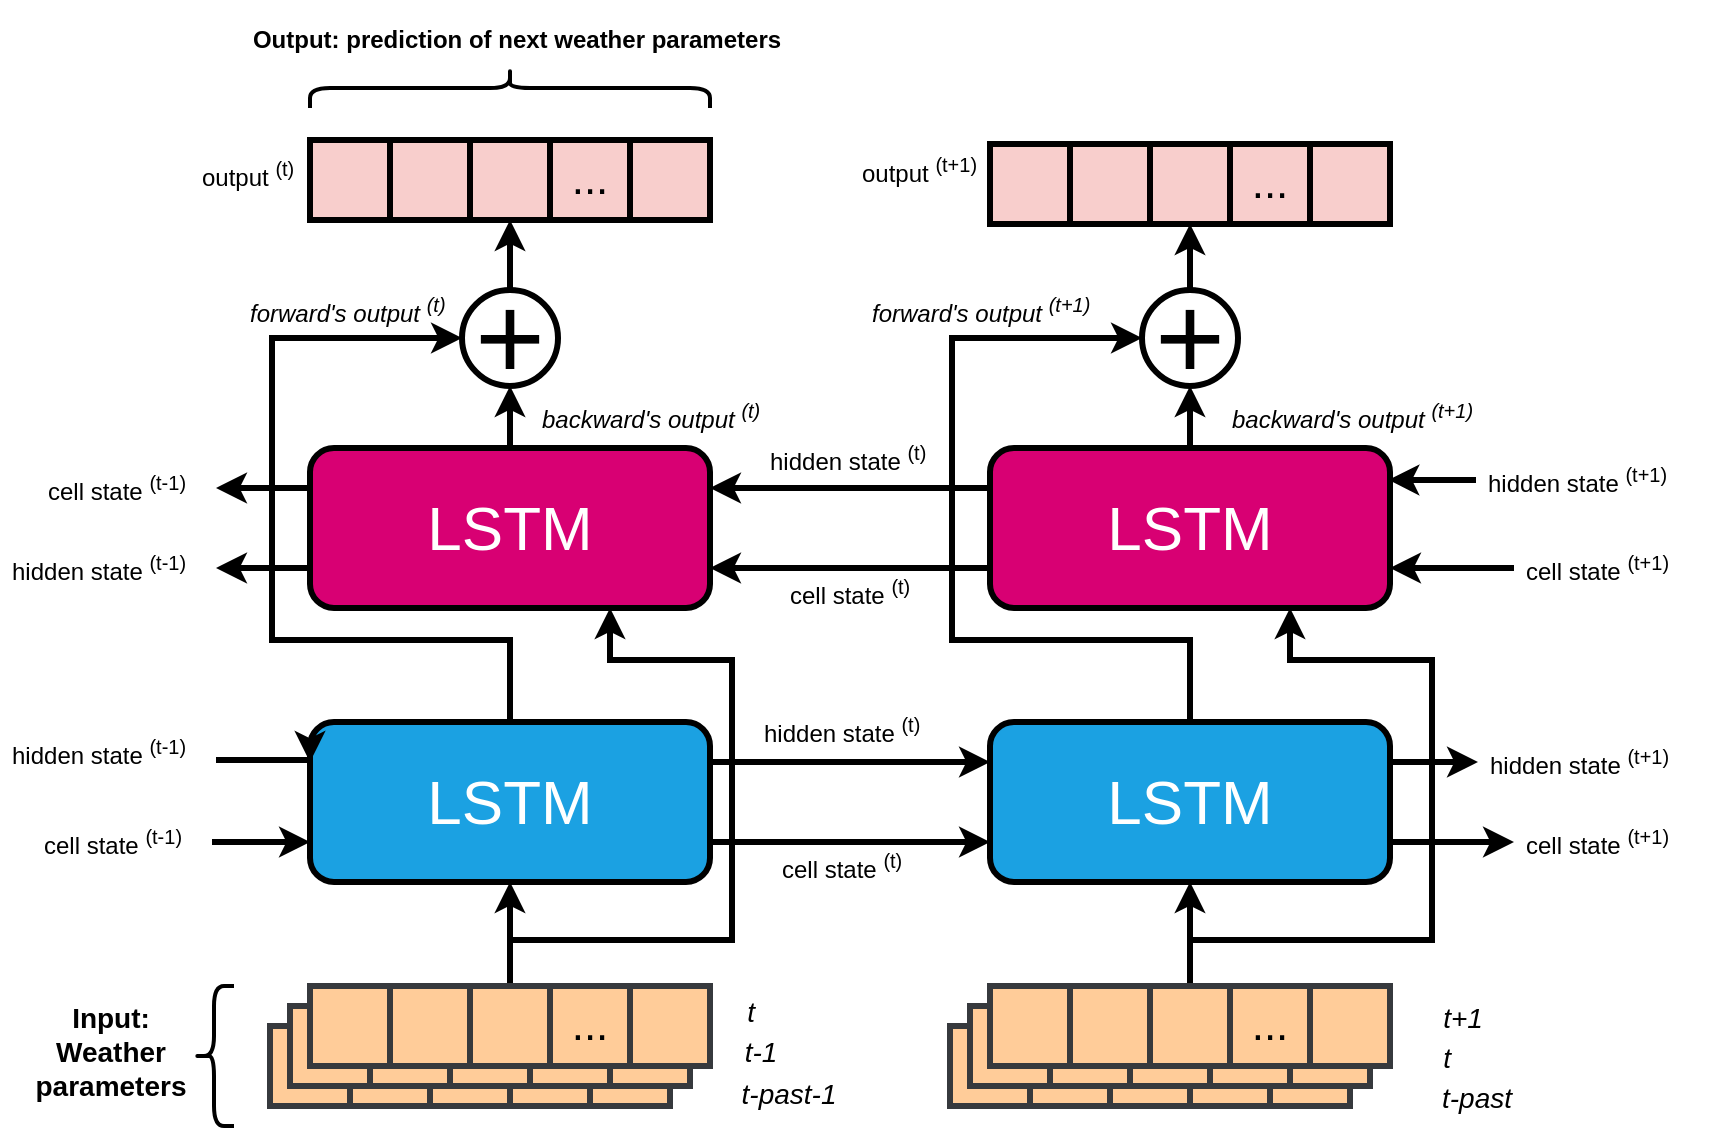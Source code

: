 <mxfile version="24.6.5" type="github">
  <diagram name="Page-1" id="JpoXEmjwx3s81L33Zo7t">
    <mxGraphModel dx="939" dy="1647" grid="1" gridSize="10" guides="1" tooltips="1" connect="1" arrows="1" fold="1" page="1" pageScale="1" pageWidth="850" pageHeight="1100" math="0" shadow="0">
      <root>
        <mxCell id="0" />
        <mxCell id="1" parent="0" />
        <mxCell id="_dPsaGTP_VTnaxgHXUii-1" value="" style="rounded=0;whiteSpace=wrap;html=1;strokeWidth=3;fillColor=#ffcc99;strokeColor=#36393d;" parent="1" vertex="1">
          <mxGeometry x="139" y="473" width="40" height="40" as="geometry" />
        </mxCell>
        <mxCell id="_dPsaGTP_VTnaxgHXUii-2" value="" style="rounded=0;whiteSpace=wrap;html=1;strokeWidth=3;fillColor=#ffcc99;strokeColor=#36393d;" parent="1" vertex="1">
          <mxGeometry x="179" y="473" width="40" height="40" as="geometry" />
        </mxCell>
        <mxCell id="_dPsaGTP_VTnaxgHXUii-3" value="" style="rounded=0;whiteSpace=wrap;html=1;strokeWidth=3;fillColor=#ffcc99;strokeColor=#36393d;" parent="1" vertex="1">
          <mxGeometry x="219" y="473" width="40" height="40" as="geometry" />
        </mxCell>
        <mxCell id="_dPsaGTP_VTnaxgHXUii-4" value="" style="rounded=0;whiteSpace=wrap;html=1;strokeWidth=3;fillColor=#ffcc99;strokeColor=#36393d;" parent="1" vertex="1">
          <mxGeometry x="259" y="473" width="40" height="40" as="geometry" />
        </mxCell>
        <mxCell id="_dPsaGTP_VTnaxgHXUii-5" value="" style="rounded=0;whiteSpace=wrap;html=1;strokeWidth=3;fillColor=#ffcc99;strokeColor=#36393d;" parent="1" vertex="1">
          <mxGeometry x="299" y="473" width="40" height="40" as="geometry" />
        </mxCell>
        <mxCell id="_dPsaGTP_VTnaxgHXUii-7" value="" style="rounded=0;whiteSpace=wrap;html=1;strokeWidth=3;fillColor=#ffcc99;strokeColor=#36393d;" parent="1" vertex="1">
          <mxGeometry x="149" y="463" width="40" height="40" as="geometry" />
        </mxCell>
        <mxCell id="_dPsaGTP_VTnaxgHXUii-8" value="" style="rounded=0;whiteSpace=wrap;html=1;strokeWidth=3;fillColor=#ffcc99;strokeColor=#36393d;" parent="1" vertex="1">
          <mxGeometry x="189" y="463" width="40" height="40" as="geometry" />
        </mxCell>
        <mxCell id="_dPsaGTP_VTnaxgHXUii-9" value="" style="rounded=0;whiteSpace=wrap;html=1;strokeWidth=3;fillColor=#ffcc99;strokeColor=#36393d;" parent="1" vertex="1">
          <mxGeometry x="229" y="463" width="40" height="40" as="geometry" />
        </mxCell>
        <mxCell id="_dPsaGTP_VTnaxgHXUii-10" value="" style="rounded=0;whiteSpace=wrap;html=1;strokeWidth=3;fillColor=#ffcc99;strokeColor=#36393d;" parent="1" vertex="1">
          <mxGeometry x="269" y="463" width="40" height="40" as="geometry" />
        </mxCell>
        <mxCell id="_dPsaGTP_VTnaxgHXUii-11" value="" style="rounded=0;whiteSpace=wrap;html=1;strokeWidth=3;fillColor=#ffcc99;strokeColor=#36393d;" parent="1" vertex="1">
          <mxGeometry x="309" y="463" width="40" height="40" as="geometry" />
        </mxCell>
        <mxCell id="_dPsaGTP_VTnaxgHXUii-12" value="" style="rounded=0;whiteSpace=wrap;html=1;strokeWidth=3;fillColor=#ffcc99;strokeColor=#36393d;" parent="1" vertex="1">
          <mxGeometry x="159" y="453" width="40" height="40" as="geometry" />
        </mxCell>
        <mxCell id="_dPsaGTP_VTnaxgHXUii-13" value="" style="rounded=0;whiteSpace=wrap;html=1;strokeWidth=3;fillColor=#ffcc99;strokeColor=#36393d;" parent="1" vertex="1">
          <mxGeometry x="199" y="453" width="40" height="40" as="geometry" />
        </mxCell>
        <mxCell id="mDbywhmfTmgD9kSUNLuT-66" style="edgeStyle=orthogonalEdgeStyle;rounded=0;orthogonalLoop=1;jettySize=auto;html=1;exitX=0.5;exitY=0;exitDx=0;exitDy=0;entryX=0.5;entryY=1;entryDx=0;entryDy=0;strokeWidth=3;" edge="1" parent="1" source="_dPsaGTP_VTnaxgHXUii-14" target="_dPsaGTP_VTnaxgHXUii-17">
          <mxGeometry relative="1" as="geometry" />
        </mxCell>
        <mxCell id="mDbywhmfTmgD9kSUNLuT-156" style="edgeStyle=orthogonalEdgeStyle;rounded=0;orthogonalLoop=1;jettySize=auto;html=1;exitX=0.5;exitY=0;exitDx=0;exitDy=0;entryX=0.75;entryY=1;entryDx=0;entryDy=0;strokeWidth=3;" edge="1" parent="1" source="_dPsaGTP_VTnaxgHXUii-14" target="mDbywhmfTmgD9kSUNLuT-36">
          <mxGeometry relative="1" as="geometry">
            <Array as="points">
              <mxPoint x="259" y="430" />
              <mxPoint x="370" y="430" />
              <mxPoint x="370" y="290" />
              <mxPoint x="309" y="290" />
            </Array>
          </mxGeometry>
        </mxCell>
        <mxCell id="_dPsaGTP_VTnaxgHXUii-14" value="" style="rounded=0;whiteSpace=wrap;html=1;strokeWidth=3;fillColor=#ffcc99;strokeColor=#36393d;" parent="1" vertex="1">
          <mxGeometry x="239" y="453" width="40" height="40" as="geometry" />
        </mxCell>
        <mxCell id="_dPsaGTP_VTnaxgHXUii-15" value="..." style="rounded=0;whiteSpace=wrap;html=1;strokeWidth=3;fontSize=22;fillColor=#ffcc99;strokeColor=#36393d;" parent="1" vertex="1">
          <mxGeometry x="279" y="453" width="40" height="40" as="geometry" />
        </mxCell>
        <mxCell id="_dPsaGTP_VTnaxgHXUii-16" value="" style="rounded=0;whiteSpace=wrap;html=1;strokeWidth=3;fillColor=#ffcc99;strokeColor=#36393d;" parent="1" vertex="1">
          <mxGeometry x="319" y="453" width="40" height="40" as="geometry" />
        </mxCell>
        <mxCell id="mDbywhmfTmgD9kSUNLuT-110" style="edgeStyle=orthogonalEdgeStyle;rounded=0;orthogonalLoop=1;jettySize=auto;html=1;exitX=1;exitY=0.75;exitDx=0;exitDy=0;entryX=0;entryY=0.75;entryDx=0;entryDy=0;strokeWidth=3;" edge="1" parent="1" source="_dPsaGTP_VTnaxgHXUii-17" target="_dPsaGTP_VTnaxgHXUii-80">
          <mxGeometry relative="1" as="geometry" />
        </mxCell>
        <mxCell id="mDbywhmfTmgD9kSUNLuT-138" style="edgeStyle=orthogonalEdgeStyle;rounded=0;orthogonalLoop=1;jettySize=auto;html=1;entryX=0;entryY=0.5;entryDx=0;entryDy=0;strokeWidth=3;" edge="1" parent="1" source="_dPsaGTP_VTnaxgHXUii-17" target="mDbywhmfTmgD9kSUNLuT-64">
          <mxGeometry relative="1" as="geometry">
            <Array as="points">
              <mxPoint x="259" y="280" />
              <mxPoint x="140" y="280" />
              <mxPoint x="140" y="129" />
            </Array>
          </mxGeometry>
        </mxCell>
        <mxCell id="_dPsaGTP_VTnaxgHXUii-17" value="LSTM" style="rounded=1;whiteSpace=wrap;html=1;strokeWidth=3;fontSize=31;fillColor=#1ba1e2;fontColor=#ffffff;strokeColor=#000000;" parent="1" vertex="1">
          <mxGeometry x="159" y="321" width="200" height="80" as="geometry" />
        </mxCell>
        <mxCell id="_dPsaGTP_VTnaxgHXUii-64" value="t" style="text;strokeColor=none;fillColor=none;html=1;fontSize=14;fontStyle=2;verticalAlign=middle;align=center;" parent="1" vertex="1">
          <mxGeometry x="329" y="446" width="100" height="40" as="geometry" />
        </mxCell>
        <mxCell id="_dPsaGTP_VTnaxgHXUii-69" value="" style="shape=curlyBracket;whiteSpace=wrap;html=1;rounded=1;labelPosition=left;verticalLabelPosition=middle;align=right;verticalAlign=middle;fontStyle=0;strokeWidth=2;" parent="1" vertex="1">
          <mxGeometry x="101" y="453" width="20" height="70" as="geometry" />
        </mxCell>
        <mxCell id="mDbywhmfTmgD9kSUNLuT-112" style="edgeStyle=orthogonalEdgeStyle;rounded=0;orthogonalLoop=1;jettySize=auto;html=1;entryX=0;entryY=0.75;entryDx=0;entryDy=0;strokeWidth=3;" edge="1" parent="1" source="_dPsaGTP_VTnaxgHXUii-70" target="_dPsaGTP_VTnaxgHXUii-17">
          <mxGeometry relative="1" as="geometry" />
        </mxCell>
        <mxCell id="_dPsaGTP_VTnaxgHXUii-70" value="cell state &lt;sup&gt;(t-1)&lt;/sup&gt;" style="text;strokeColor=none;fillColor=none;align=left;verticalAlign=middle;spacingLeft=4;spacingRight=4;overflow=hidden;points=[[0,0.5],[1,0.5]];portConstraint=eastwest;rotatable=0;whiteSpace=wrap;html=1;" parent="1" vertex="1">
          <mxGeometry x="20" y="366" width="90" height="30" as="geometry" />
        </mxCell>
        <mxCell id="mDbywhmfTmgD9kSUNLuT-113" style="edgeStyle=orthogonalEdgeStyle;rounded=0;orthogonalLoop=1;jettySize=auto;html=1;entryX=0;entryY=0.25;entryDx=0;entryDy=0;strokeWidth=3;" edge="1" parent="1" source="_dPsaGTP_VTnaxgHXUii-71" target="_dPsaGTP_VTnaxgHXUii-17">
          <mxGeometry relative="1" as="geometry">
            <Array as="points">
              <mxPoint x="85" y="340" />
              <mxPoint x="159" y="340" />
            </Array>
          </mxGeometry>
        </mxCell>
        <mxCell id="_dPsaGTP_VTnaxgHXUii-71" value="hidden state &lt;sup&gt;(t-1)&lt;/sup&gt;" style="text;strokeColor=none;fillColor=none;align=left;verticalAlign=middle;spacingLeft=4;spacingRight=4;overflow=hidden;points=[[0,0.5],[1,0.5]];portConstraint=eastwest;rotatable=0;whiteSpace=wrap;html=1;" parent="1" vertex="1">
          <mxGeometry x="4" y="321" width="108" height="30" as="geometry" />
        </mxCell>
        <mxCell id="mDbywhmfTmgD9kSUNLuT-134" style="edgeStyle=orthogonalEdgeStyle;rounded=0;orthogonalLoop=1;jettySize=auto;html=1;entryX=0;entryY=0.5;entryDx=0;entryDy=0;strokeWidth=3;" edge="1" parent="1" source="_dPsaGTP_VTnaxgHXUii-80" target="mDbywhmfTmgD9kSUNLuT-127">
          <mxGeometry relative="1" as="geometry">
            <Array as="points">
              <mxPoint x="599" y="280" />
              <mxPoint x="480" y="280" />
              <mxPoint x="480" y="129" />
            </Array>
          </mxGeometry>
        </mxCell>
        <mxCell id="mDbywhmfTmgD9kSUNLuT-136" style="edgeStyle=orthogonalEdgeStyle;rounded=0;orthogonalLoop=1;jettySize=auto;html=1;exitX=1;exitY=0.25;exitDx=0;exitDy=0;strokeWidth=3;" edge="1" parent="1" source="_dPsaGTP_VTnaxgHXUii-80" target="mDbywhmfTmgD9kSUNLuT-135">
          <mxGeometry relative="1" as="geometry" />
        </mxCell>
        <mxCell id="mDbywhmfTmgD9kSUNLuT-137" style="edgeStyle=orthogonalEdgeStyle;rounded=0;orthogonalLoop=1;jettySize=auto;html=1;exitX=1;exitY=0.75;exitDx=0;exitDy=0;strokeWidth=3;" edge="1" parent="1" source="_dPsaGTP_VTnaxgHXUii-80" target="_dPsaGTP_VTnaxgHXUii-110">
          <mxGeometry relative="1" as="geometry" />
        </mxCell>
        <mxCell id="_dPsaGTP_VTnaxgHXUii-80" value="LSTM" style="rounded=1;whiteSpace=wrap;html=1;strokeWidth=3;fontSize=31;fillColor=#1ba1e2;fontColor=#ffffff;strokeColor=#000000;" parent="1" vertex="1">
          <mxGeometry x="499" y="321" width="200" height="80" as="geometry" />
        </mxCell>
        <mxCell id="_dPsaGTP_VTnaxgHXUii-89" value="" style="rounded=0;whiteSpace=wrap;html=1;strokeWidth=3;fillColor=#ffcc99;strokeColor=#36393d;" parent="1" vertex="1">
          <mxGeometry x="479" y="473" width="40" height="40" as="geometry" />
        </mxCell>
        <mxCell id="_dPsaGTP_VTnaxgHXUii-90" value="" style="rounded=0;whiteSpace=wrap;html=1;strokeWidth=3;fillColor=#ffcc99;strokeColor=#36393d;" parent="1" vertex="1">
          <mxGeometry x="519" y="473" width="40" height="40" as="geometry" />
        </mxCell>
        <mxCell id="_dPsaGTP_VTnaxgHXUii-91" value="" style="rounded=0;whiteSpace=wrap;html=1;strokeWidth=3;fillColor=#ffcc99;strokeColor=#36393d;" parent="1" vertex="1">
          <mxGeometry x="559" y="473" width="40" height="40" as="geometry" />
        </mxCell>
        <mxCell id="_dPsaGTP_VTnaxgHXUii-92" value="" style="rounded=0;whiteSpace=wrap;html=1;strokeWidth=3;fillColor=#ffcc99;strokeColor=#36393d;" parent="1" vertex="1">
          <mxGeometry x="599" y="473" width="40" height="40" as="geometry" />
        </mxCell>
        <mxCell id="_dPsaGTP_VTnaxgHXUii-93" value="" style="rounded=0;whiteSpace=wrap;html=1;strokeWidth=3;fillColor=#ffcc99;strokeColor=#36393d;" parent="1" vertex="1">
          <mxGeometry x="639" y="473" width="40" height="40" as="geometry" />
        </mxCell>
        <mxCell id="_dPsaGTP_VTnaxgHXUii-94" value="" style="rounded=0;whiteSpace=wrap;html=1;strokeWidth=3;fillColor=#ffcc99;strokeColor=#36393d;" parent="1" vertex="1">
          <mxGeometry x="489" y="463" width="40" height="40" as="geometry" />
        </mxCell>
        <mxCell id="_dPsaGTP_VTnaxgHXUii-95" value="" style="rounded=0;whiteSpace=wrap;html=1;strokeWidth=3;fillColor=#ffcc99;strokeColor=#36393d;" parent="1" vertex="1">
          <mxGeometry x="529" y="463" width="40" height="40" as="geometry" />
        </mxCell>
        <mxCell id="_dPsaGTP_VTnaxgHXUii-96" value="" style="rounded=0;whiteSpace=wrap;html=1;strokeWidth=3;fillColor=#ffcc99;strokeColor=#36393d;" parent="1" vertex="1">
          <mxGeometry x="569" y="463" width="40" height="40" as="geometry" />
        </mxCell>
        <mxCell id="_dPsaGTP_VTnaxgHXUii-97" value="" style="rounded=0;whiteSpace=wrap;html=1;strokeWidth=3;fillColor=#ffcc99;strokeColor=#36393d;" parent="1" vertex="1">
          <mxGeometry x="609" y="463" width="40" height="40" as="geometry" />
        </mxCell>
        <mxCell id="_dPsaGTP_VTnaxgHXUii-98" value="" style="rounded=0;whiteSpace=wrap;html=1;strokeWidth=3;fillColor=#ffcc99;strokeColor=#36393d;" parent="1" vertex="1">
          <mxGeometry x="649" y="463" width="40" height="40" as="geometry" />
        </mxCell>
        <mxCell id="_dPsaGTP_VTnaxgHXUii-99" value="" style="rounded=0;whiteSpace=wrap;html=1;strokeWidth=3;fillColor=#ffcc99;strokeColor=#36393d;" parent="1" vertex="1">
          <mxGeometry x="499" y="453" width="40" height="40" as="geometry" />
        </mxCell>
        <mxCell id="_dPsaGTP_VTnaxgHXUii-100" value="" style="rounded=0;whiteSpace=wrap;html=1;strokeWidth=3;fillColor=#ffcc99;strokeColor=#36393d;" parent="1" vertex="1">
          <mxGeometry x="539" y="453" width="40" height="40" as="geometry" />
        </mxCell>
        <mxCell id="mDbywhmfTmgD9kSUNLuT-65" style="edgeStyle=orthogonalEdgeStyle;rounded=0;orthogonalLoop=1;jettySize=auto;html=1;entryX=0.5;entryY=1;entryDx=0;entryDy=0;strokeWidth=3;" edge="1" parent="1" source="_dPsaGTP_VTnaxgHXUii-101" target="_dPsaGTP_VTnaxgHXUii-80">
          <mxGeometry relative="1" as="geometry" />
        </mxCell>
        <mxCell id="mDbywhmfTmgD9kSUNLuT-157" style="edgeStyle=orthogonalEdgeStyle;rounded=0;orthogonalLoop=1;jettySize=auto;html=1;exitX=0.5;exitY=0;exitDx=0;exitDy=0;entryX=0.75;entryY=1;entryDx=0;entryDy=0;strokeWidth=3;" edge="1" parent="1" source="_dPsaGTP_VTnaxgHXUii-101" target="mDbywhmfTmgD9kSUNLuT-34">
          <mxGeometry relative="1" as="geometry">
            <Array as="points">
              <mxPoint x="599" y="430" />
              <mxPoint x="720" y="430" />
              <mxPoint x="720" y="290" />
              <mxPoint x="649" y="290" />
            </Array>
          </mxGeometry>
        </mxCell>
        <mxCell id="_dPsaGTP_VTnaxgHXUii-101" value="" style="rounded=0;whiteSpace=wrap;html=1;strokeWidth=3;fillColor=#ffcc99;strokeColor=#36393d;" parent="1" vertex="1">
          <mxGeometry x="579" y="453" width="40" height="40" as="geometry" />
        </mxCell>
        <mxCell id="_dPsaGTP_VTnaxgHXUii-102" value="..." style="rounded=0;whiteSpace=wrap;html=1;strokeWidth=3;fontSize=22;fillColor=#ffcc99;strokeColor=#36393d;" parent="1" vertex="1">
          <mxGeometry x="619" y="453" width="40" height="40" as="geometry" />
        </mxCell>
        <mxCell id="_dPsaGTP_VTnaxgHXUii-103" value="" style="rounded=0;whiteSpace=wrap;html=1;strokeWidth=3;fillColor=#ffcc99;strokeColor=#36393d;" parent="1" vertex="1">
          <mxGeometry x="659" y="453" width="40" height="40" as="geometry" />
        </mxCell>
        <mxCell id="_dPsaGTP_VTnaxgHXUii-110" value="cell state &lt;sup&gt;(t+1)&lt;/sup&gt;" style="text;strokeColor=none;fillColor=none;align=left;verticalAlign=middle;spacingLeft=4;spacingRight=4;overflow=hidden;points=[[0,0.5],[1,0.5]];portConstraint=eastwest;rotatable=0;whiteSpace=wrap;html=1;strokeWidth=3;" parent="1" vertex="1">
          <mxGeometry x="761" y="366" width="108" height="30" as="geometry" />
        </mxCell>
        <mxCell id="_dPsaGTP_VTnaxgHXUii-113" value="t-1" style="text;strokeColor=none;fillColor=none;html=1;fontSize=14;fontStyle=2;verticalAlign=middle;align=center;" parent="1" vertex="1">
          <mxGeometry x="334" y="466" width="100" height="40" as="geometry" />
        </mxCell>
        <mxCell id="_dPsaGTP_VTnaxgHXUii-114" value="t-past-1" style="text;strokeColor=none;fillColor=none;html=1;fontSize=14;fontStyle=2;verticalAlign=middle;align=center;" parent="1" vertex="1">
          <mxGeometry x="348" y="487" width="100" height="40" as="geometry" />
        </mxCell>
        <mxCell id="_dPsaGTP_VTnaxgHXUii-120" value="t+1" style="text;strokeColor=none;fillColor=none;html=1;fontSize=14;fontStyle=2;verticalAlign=middle;align=center;" parent="1" vertex="1">
          <mxGeometry x="685" y="448.5" width="100" height="40" as="geometry" />
        </mxCell>
        <mxCell id="_dPsaGTP_VTnaxgHXUii-121" value="t" style="text;strokeColor=none;fillColor=none;html=1;fontSize=14;fontStyle=2;verticalAlign=middle;align=center;" parent="1" vertex="1">
          <mxGeometry x="677" y="468.5" width="100" height="40" as="geometry" />
        </mxCell>
        <mxCell id="_dPsaGTP_VTnaxgHXUii-122" value="t-past" style="text;strokeColor=none;fillColor=none;html=1;fontSize=14;fontStyle=2;verticalAlign=middle;align=center;" parent="1" vertex="1">
          <mxGeometry x="692" y="488.5" width="100" height="40" as="geometry" />
        </mxCell>
        <mxCell id="mDbywhmfTmgD9kSUNLuT-109" style="edgeStyle=orthogonalEdgeStyle;rounded=0;orthogonalLoop=1;jettySize=auto;html=1;exitX=1;exitY=0.25;exitDx=0;exitDy=0;entryX=0;entryY=0.25;entryDx=0;entryDy=0;strokeWidth=3;" edge="1" parent="1" source="_dPsaGTP_VTnaxgHXUii-17" target="_dPsaGTP_VTnaxgHXUii-80">
          <mxGeometry relative="1" as="geometry">
            <mxPoint x="359" y="264" as="sourcePoint" />
          </mxGeometry>
        </mxCell>
        <mxCell id="_dPsaGTP_VTnaxgHXUii-158" value="output&amp;nbsp;&lt;sup&gt;(t)&lt;/sup&gt;" style="text;strokeColor=none;fillColor=none;align=left;verticalAlign=middle;spacingLeft=4;spacingRight=4;overflow=hidden;points=[[0,0.5],[1,0.5]];portConstraint=eastwest;rotatable=0;whiteSpace=wrap;html=1;" parent="1" vertex="1">
          <mxGeometry x="99" y="32" width="90" height="30" as="geometry" />
        </mxCell>
        <mxCell id="_dPsaGTP_VTnaxgHXUii-166" value="Input:&lt;div&gt;Weather&lt;div style=&quot;font-size: 14px;&quot;&gt;parameters&lt;/div&gt;&lt;/div&gt;" style="text;strokeColor=none;fillColor=none;html=1;fontSize=14;fontStyle=1;verticalAlign=middle;align=center;" parent="1" vertex="1">
          <mxGeometry x="9" y="466" width="100" height="40" as="geometry" />
        </mxCell>
        <mxCell id="_dPsaGTP_VTnaxgHXUii-167" value="Output: p&lt;span style=&quot;background-color: initial; font-size: 12px;&quot;&gt;rediction of&amp;nbsp;&lt;/span&gt;&lt;span style=&quot;background-color: initial; font-size: 12px;&quot;&gt;next weather&amp;nbsp;&lt;/span&gt;&lt;span style=&quot;background-color: initial; font-size: 12px;&quot;&gt;parameters&lt;/span&gt;" style="text;strokeColor=none;fillColor=none;html=1;fontSize=12;fontStyle=1;verticalAlign=middle;align=center;" parent="1" vertex="1">
          <mxGeometry x="121" y="-40" width="282" height="40" as="geometry" />
        </mxCell>
        <mxCell id="_dPsaGTP_VTnaxgHXUii-168" value="" style="shape=curlyBracket;whiteSpace=wrap;html=1;rounded=1;flipH=1;labelPosition=right;verticalLabelPosition=middle;align=left;verticalAlign=middle;direction=south;strokeWidth=2;" parent="1" vertex="1">
          <mxGeometry x="159" y="-6" width="200" height="20" as="geometry" />
        </mxCell>
        <mxCell id="mDbywhmfTmgD9kSUNLuT-128" style="edgeStyle=orthogonalEdgeStyle;rounded=0;orthogonalLoop=1;jettySize=auto;html=1;entryX=0.5;entryY=1;entryDx=0;entryDy=0;strokeWidth=3;" edge="1" parent="1" source="mDbywhmfTmgD9kSUNLuT-34" target="mDbywhmfTmgD9kSUNLuT-127">
          <mxGeometry relative="1" as="geometry" />
        </mxCell>
        <mxCell id="mDbywhmfTmgD9kSUNLuT-141" style="edgeStyle=orthogonalEdgeStyle;rounded=0;orthogonalLoop=1;jettySize=auto;html=1;exitX=0;exitY=0.25;exitDx=0;exitDy=0;entryX=1;entryY=0.25;entryDx=0;entryDy=0;strokeWidth=3;" edge="1" parent="1" source="mDbywhmfTmgD9kSUNLuT-34" target="mDbywhmfTmgD9kSUNLuT-36">
          <mxGeometry relative="1" as="geometry" />
        </mxCell>
        <mxCell id="mDbywhmfTmgD9kSUNLuT-142" style="edgeStyle=orthogonalEdgeStyle;rounded=0;orthogonalLoop=1;jettySize=auto;html=1;exitX=0;exitY=0.75;exitDx=0;exitDy=0;entryX=1;entryY=0.75;entryDx=0;entryDy=0;strokeWidth=3;" edge="1" parent="1" source="mDbywhmfTmgD9kSUNLuT-34" target="mDbywhmfTmgD9kSUNLuT-36">
          <mxGeometry relative="1" as="geometry" />
        </mxCell>
        <mxCell id="mDbywhmfTmgD9kSUNLuT-34" value="LSTM" style="rounded=1;whiteSpace=wrap;html=1;strokeWidth=3;fontSize=31;fillColor=#d80073;fontColor=#ffffff;strokeColor=#000000;" vertex="1" parent="1">
          <mxGeometry x="499" y="184" width="200" height="80" as="geometry" />
        </mxCell>
        <mxCell id="mDbywhmfTmgD9kSUNLuT-125" style="edgeStyle=orthogonalEdgeStyle;rounded=0;orthogonalLoop=1;jettySize=auto;html=1;exitX=0.5;exitY=0;exitDx=0;exitDy=0;entryX=0.5;entryY=1;entryDx=0;entryDy=0;strokeWidth=3;" edge="1" parent="1" source="mDbywhmfTmgD9kSUNLuT-36" target="mDbywhmfTmgD9kSUNLuT-64">
          <mxGeometry relative="1" as="geometry" />
        </mxCell>
        <mxCell id="mDbywhmfTmgD9kSUNLuT-149" style="edgeStyle=orthogonalEdgeStyle;rounded=0;orthogonalLoop=1;jettySize=auto;html=1;exitX=0;exitY=0.25;exitDx=0;exitDy=0;entryX=1;entryY=0.5;entryDx=0;entryDy=0;strokeWidth=3;" edge="1" parent="1" source="mDbywhmfTmgD9kSUNLuT-36" target="mDbywhmfTmgD9kSUNLuT-111">
          <mxGeometry relative="1" as="geometry" />
        </mxCell>
        <mxCell id="mDbywhmfTmgD9kSUNLuT-153" style="edgeStyle=orthogonalEdgeStyle;rounded=0;orthogonalLoop=1;jettySize=auto;html=1;exitX=0;exitY=0.75;exitDx=0;exitDy=0;strokeWidth=3;" edge="1" parent="1" source="mDbywhmfTmgD9kSUNLuT-36" target="mDbywhmfTmgD9kSUNLuT-150">
          <mxGeometry relative="1" as="geometry" />
        </mxCell>
        <mxCell id="mDbywhmfTmgD9kSUNLuT-36" value="LSTM" style="rounded=1;whiteSpace=wrap;html=1;strokeWidth=3;fontSize=31;fillColor=#d80073;fontColor=#ffffff;strokeColor=#000000;" vertex="1" parent="1">
          <mxGeometry x="159" y="184" width="200" height="80" as="geometry" />
        </mxCell>
        <mxCell id="mDbywhmfTmgD9kSUNLuT-131" style="edgeStyle=orthogonalEdgeStyle;rounded=0;orthogonalLoop=1;jettySize=auto;html=1;entryX=0.5;entryY=1;entryDx=0;entryDy=0;strokeWidth=3;" edge="1" parent="1" source="mDbywhmfTmgD9kSUNLuT-64" target="mDbywhmfTmgD9kSUNLuT-78">
          <mxGeometry relative="1" as="geometry" />
        </mxCell>
        <mxCell id="mDbywhmfTmgD9kSUNLuT-64" value="+" style="ellipse;whiteSpace=wrap;html=1;aspect=fixed;fontSize=60;strokeWidth=3;" vertex="1" parent="1">
          <mxGeometry x="235" y="105" width="48" height="48" as="geometry" />
        </mxCell>
        <mxCell id="mDbywhmfTmgD9kSUNLuT-76" value="" style="rounded=0;whiteSpace=wrap;html=1;strokeWidth=3;fillColor=#f8cecc;strokeColor=#000000;" vertex="1" parent="1">
          <mxGeometry x="159" y="30" width="40" height="40" as="geometry" />
        </mxCell>
        <mxCell id="mDbywhmfTmgD9kSUNLuT-77" value="" style="rounded=0;whiteSpace=wrap;html=1;strokeWidth=3;fillColor=#f8cecc;strokeColor=#000000;" vertex="1" parent="1">
          <mxGeometry x="199" y="30" width="40" height="40" as="geometry" />
        </mxCell>
        <mxCell id="mDbywhmfTmgD9kSUNLuT-78" value="" style="rounded=0;whiteSpace=wrap;html=1;strokeWidth=3;fillColor=#f8cecc;strokeColor=#000000;" vertex="1" parent="1">
          <mxGeometry x="239" y="30" width="40" height="40" as="geometry" />
        </mxCell>
        <mxCell id="mDbywhmfTmgD9kSUNLuT-79" value="..." style="rounded=0;whiteSpace=wrap;html=1;strokeWidth=3;fontSize=22;fillColor=#f8cecc;strokeColor=#000000;" vertex="1" parent="1">
          <mxGeometry x="279" y="30" width="40" height="40" as="geometry" />
        </mxCell>
        <mxCell id="mDbywhmfTmgD9kSUNLuT-80" value="" style="rounded=0;whiteSpace=wrap;html=1;strokeWidth=3;fillColor=#f8cecc;strokeColor=#000000;" vertex="1" parent="1">
          <mxGeometry x="319" y="30" width="40" height="40" as="geometry" />
        </mxCell>
        <mxCell id="mDbywhmfTmgD9kSUNLuT-86" value="" style="rounded=0;whiteSpace=wrap;html=1;strokeWidth=3;fillColor=#f8cecc;strokeColor=#000000;" vertex="1" parent="1">
          <mxGeometry x="499" y="32" width="40" height="40" as="geometry" />
        </mxCell>
        <mxCell id="mDbywhmfTmgD9kSUNLuT-87" value="" style="rounded=0;whiteSpace=wrap;html=1;strokeWidth=3;fillColor=#f8cecc;strokeColor=#000000;" vertex="1" parent="1">
          <mxGeometry x="539" y="32" width="40" height="40" as="geometry" />
        </mxCell>
        <mxCell id="mDbywhmfTmgD9kSUNLuT-88" value="" style="rounded=0;whiteSpace=wrap;html=1;strokeWidth=3;fillColor=#f8cecc;strokeColor=#000000;" vertex="1" parent="1">
          <mxGeometry x="579" y="32" width="40" height="40" as="geometry" />
        </mxCell>
        <mxCell id="mDbywhmfTmgD9kSUNLuT-89" value="..." style="rounded=0;whiteSpace=wrap;html=1;strokeWidth=3;fontSize=22;fillColor=#f8cecc;strokeColor=#000000;" vertex="1" parent="1">
          <mxGeometry x="619" y="32" width="40" height="40" as="geometry" />
        </mxCell>
        <mxCell id="mDbywhmfTmgD9kSUNLuT-90" value="" style="rounded=0;whiteSpace=wrap;html=1;strokeWidth=3;fillColor=#f8cecc;strokeColor=#000000;" vertex="1" parent="1">
          <mxGeometry x="659" y="32" width="40" height="40" as="geometry" />
        </mxCell>
        <mxCell id="mDbywhmfTmgD9kSUNLuT-100" value="cell state &lt;sup&gt;(t)&lt;/sup&gt;" style="text;strokeColor=none;fillColor=none;align=left;verticalAlign=middle;spacingLeft=4;spacingRight=4;overflow=hidden;points=[[0,0.5],[1,0.5]];portConstraint=eastwest;rotatable=0;whiteSpace=wrap;html=1;" vertex="1" parent="1">
          <mxGeometry x="389" y="378" width="90" height="30" as="geometry" />
        </mxCell>
        <mxCell id="mDbywhmfTmgD9kSUNLuT-111" value="cell state &lt;sup&gt;(t-1)&lt;/sup&gt;" style="text;strokeColor=none;fillColor=none;align=left;verticalAlign=middle;spacingLeft=4;spacingRight=4;overflow=hidden;points=[[0,0.5],[1,0.5]];portConstraint=eastwest;rotatable=0;whiteSpace=wrap;html=1;" vertex="1" parent="1">
          <mxGeometry x="22" y="189" width="90" height="30" as="geometry" />
        </mxCell>
        <mxCell id="mDbywhmfTmgD9kSUNLuT-121" value="hidden state &lt;sup&gt;(t)&lt;/sup&gt;" style="text;strokeColor=none;fillColor=none;align=left;verticalAlign=middle;spacingLeft=4;spacingRight=4;overflow=hidden;points=[[0,0.5],[1,0.5]];portConstraint=eastwest;rotatable=0;whiteSpace=wrap;html=1;" vertex="1" parent="1">
          <mxGeometry x="380" y="310" width="108" height="30" as="geometry" />
        </mxCell>
        <mxCell id="mDbywhmfTmgD9kSUNLuT-130" style="edgeStyle=orthogonalEdgeStyle;rounded=0;orthogonalLoop=1;jettySize=auto;html=1;entryX=0.5;entryY=1;entryDx=0;entryDy=0;strokeWidth=3;" edge="1" parent="1" source="mDbywhmfTmgD9kSUNLuT-127" target="mDbywhmfTmgD9kSUNLuT-88">
          <mxGeometry relative="1" as="geometry" />
        </mxCell>
        <mxCell id="mDbywhmfTmgD9kSUNLuT-127" value="+" style="ellipse;whiteSpace=wrap;html=1;aspect=fixed;fontSize=60;strokeWidth=3;" vertex="1" parent="1">
          <mxGeometry x="575" y="105" width="48" height="48" as="geometry" />
        </mxCell>
        <mxCell id="mDbywhmfTmgD9kSUNLuT-135" value="hidden state &lt;sup&gt;(t+1)&lt;/sup&gt;" style="text;strokeColor=none;fillColor=none;align=left;verticalAlign=middle;spacingLeft=4;spacingRight=4;overflow=hidden;points=[[0,0.5],[1,0.5]];portConstraint=eastwest;rotatable=0;whiteSpace=wrap;html=1;strokeWidth=3;" vertex="1" parent="1">
          <mxGeometry x="743" y="326" width="108" height="30" as="geometry" />
        </mxCell>
        <mxCell id="mDbywhmfTmgD9kSUNLuT-143" value="hidden state &lt;sup&gt;(t+1)&lt;/sup&gt;" style="text;strokeColor=none;fillColor=none;align=left;verticalAlign=middle;spacingLeft=4;spacingRight=4;overflow=hidden;points=[[0,0.5],[1,0.5]];portConstraint=eastwest;rotatable=0;whiteSpace=wrap;html=1;strokeWidth=3;" vertex="1" parent="1">
          <mxGeometry x="742" y="185" width="108" height="30" as="geometry" />
        </mxCell>
        <mxCell id="mDbywhmfTmgD9kSUNLuT-145" style="edgeStyle=orthogonalEdgeStyle;rounded=0;orthogonalLoop=1;jettySize=auto;html=1;entryX=1;entryY=0.75;entryDx=0;entryDy=0;strokeWidth=3;" edge="1" parent="1" source="mDbywhmfTmgD9kSUNLuT-144" target="mDbywhmfTmgD9kSUNLuT-34">
          <mxGeometry relative="1" as="geometry" />
        </mxCell>
        <mxCell id="mDbywhmfTmgD9kSUNLuT-144" value="cell state &lt;sup&gt;(t+1)&lt;/sup&gt;" style="text;strokeColor=none;fillColor=none;align=left;verticalAlign=middle;spacingLeft=4;spacingRight=4;overflow=hidden;points=[[0,0.5],[1,0.5]];portConstraint=eastwest;rotatable=0;whiteSpace=wrap;html=1;strokeWidth=3;" vertex="1" parent="1">
          <mxGeometry x="761" y="229" width="108" height="30" as="geometry" />
        </mxCell>
        <mxCell id="mDbywhmfTmgD9kSUNLuT-146" style="edgeStyle=orthogonalEdgeStyle;rounded=0;orthogonalLoop=1;jettySize=auto;html=1;entryX=0.996;entryY=0.199;entryDx=0;entryDy=0;entryPerimeter=0;strokeWidth=3;" edge="1" parent="1" source="mDbywhmfTmgD9kSUNLuT-143" target="mDbywhmfTmgD9kSUNLuT-34">
          <mxGeometry relative="1" as="geometry" />
        </mxCell>
        <mxCell id="mDbywhmfTmgD9kSUNLuT-147" value="hidden state &lt;sup&gt;(t)&lt;/sup&gt;" style="text;strokeColor=none;fillColor=none;align=left;verticalAlign=middle;spacingLeft=4;spacingRight=4;overflow=hidden;points=[[0,0.5],[1,0.5]];portConstraint=eastwest;rotatable=0;whiteSpace=wrap;html=1;strokeWidth=3;" vertex="1" parent="1">
          <mxGeometry x="383" y="174" width="108" height="30" as="geometry" />
        </mxCell>
        <mxCell id="mDbywhmfTmgD9kSUNLuT-148" value="cell state &lt;sup&gt;(t)&lt;/sup&gt;" style="text;strokeColor=none;fillColor=none;align=left;verticalAlign=middle;spacingLeft=4;spacingRight=4;overflow=hidden;points=[[0,0.5],[1,0.5]];portConstraint=eastwest;rotatable=0;whiteSpace=wrap;html=1;strokeWidth=3;" vertex="1" parent="1">
          <mxGeometry x="393" y="241" width="90" height="30" as="geometry" />
        </mxCell>
        <mxCell id="mDbywhmfTmgD9kSUNLuT-150" value="hidden state &lt;sup&gt;(t-1)&lt;/sup&gt;" style="text;strokeColor=none;fillColor=none;align=left;verticalAlign=middle;spacingLeft=4;spacingRight=4;overflow=hidden;points=[[0,0.5],[1,0.5]];portConstraint=eastwest;rotatable=0;whiteSpace=wrap;html=1;" vertex="1" parent="1">
          <mxGeometry x="4" y="229" width="108" height="30" as="geometry" />
        </mxCell>
        <mxCell id="mDbywhmfTmgD9kSUNLuT-154" value="output&amp;nbsp;&lt;sup&gt;(t+1)&lt;/sup&gt;" style="text;strokeColor=none;fillColor=none;align=left;verticalAlign=middle;spacingLeft=4;spacingRight=4;overflow=hidden;points=[[0,0.5],[1,0.5]];portConstraint=eastwest;rotatable=0;whiteSpace=wrap;html=1;" vertex="1" parent="1">
          <mxGeometry x="429" y="30" width="90" height="30" as="geometry" />
        </mxCell>
        <mxCell id="mDbywhmfTmgD9kSUNLuT-158" value="backward&#39;s output&amp;nbsp;&lt;sup&gt;(t+1)&lt;/sup&gt;" style="text;strokeColor=none;fillColor=none;align=left;verticalAlign=middle;spacingLeft=4;spacingRight=4;overflow=hidden;points=[[0,0.5],[1,0.5]];portConstraint=eastwest;rotatable=0;whiteSpace=wrap;html=1;fontStyle=2" vertex="1" parent="1">
          <mxGeometry x="614" y="153" width="146" height="30" as="geometry" />
        </mxCell>
        <mxCell id="mDbywhmfTmgD9kSUNLuT-159" value="backward&#39;s output&amp;nbsp;&lt;sup&gt;(t)&lt;/sup&gt;" style="text;strokeColor=none;fillColor=none;align=left;verticalAlign=middle;spacingLeft=4;spacingRight=4;overflow=hidden;points=[[0,0.5],[1,0.5]];portConstraint=eastwest;rotatable=0;whiteSpace=wrap;html=1;fontStyle=2" vertex="1" parent="1">
          <mxGeometry x="269" y="153" width="146" height="30" as="geometry" />
        </mxCell>
        <mxCell id="mDbywhmfTmgD9kSUNLuT-160" value="forward&#39;s output&amp;nbsp;&lt;sup&gt;(t+1)&lt;/sup&gt;" style="text;strokeColor=none;fillColor=none;align=left;verticalAlign=middle;spacingLeft=4;spacingRight=4;overflow=hidden;points=[[0,0.5],[1,0.5]];portConstraint=eastwest;rotatable=0;whiteSpace=wrap;html=1;fontStyle=2" vertex="1" parent="1">
          <mxGeometry x="434" y="100" width="146" height="30" as="geometry" />
        </mxCell>
        <mxCell id="mDbywhmfTmgD9kSUNLuT-161" value="forward&#39;s output&amp;nbsp;&lt;sup&gt;(t)&lt;/sup&gt;" style="text;strokeColor=none;fillColor=none;align=left;verticalAlign=middle;spacingLeft=4;spacingRight=4;overflow=hidden;points=[[0,0.5],[1,0.5]];portConstraint=eastwest;rotatable=0;whiteSpace=wrap;html=1;fontStyle=2" vertex="1" parent="1">
          <mxGeometry x="123" y="100" width="146" height="30" as="geometry" />
        </mxCell>
      </root>
    </mxGraphModel>
  </diagram>
</mxfile>
